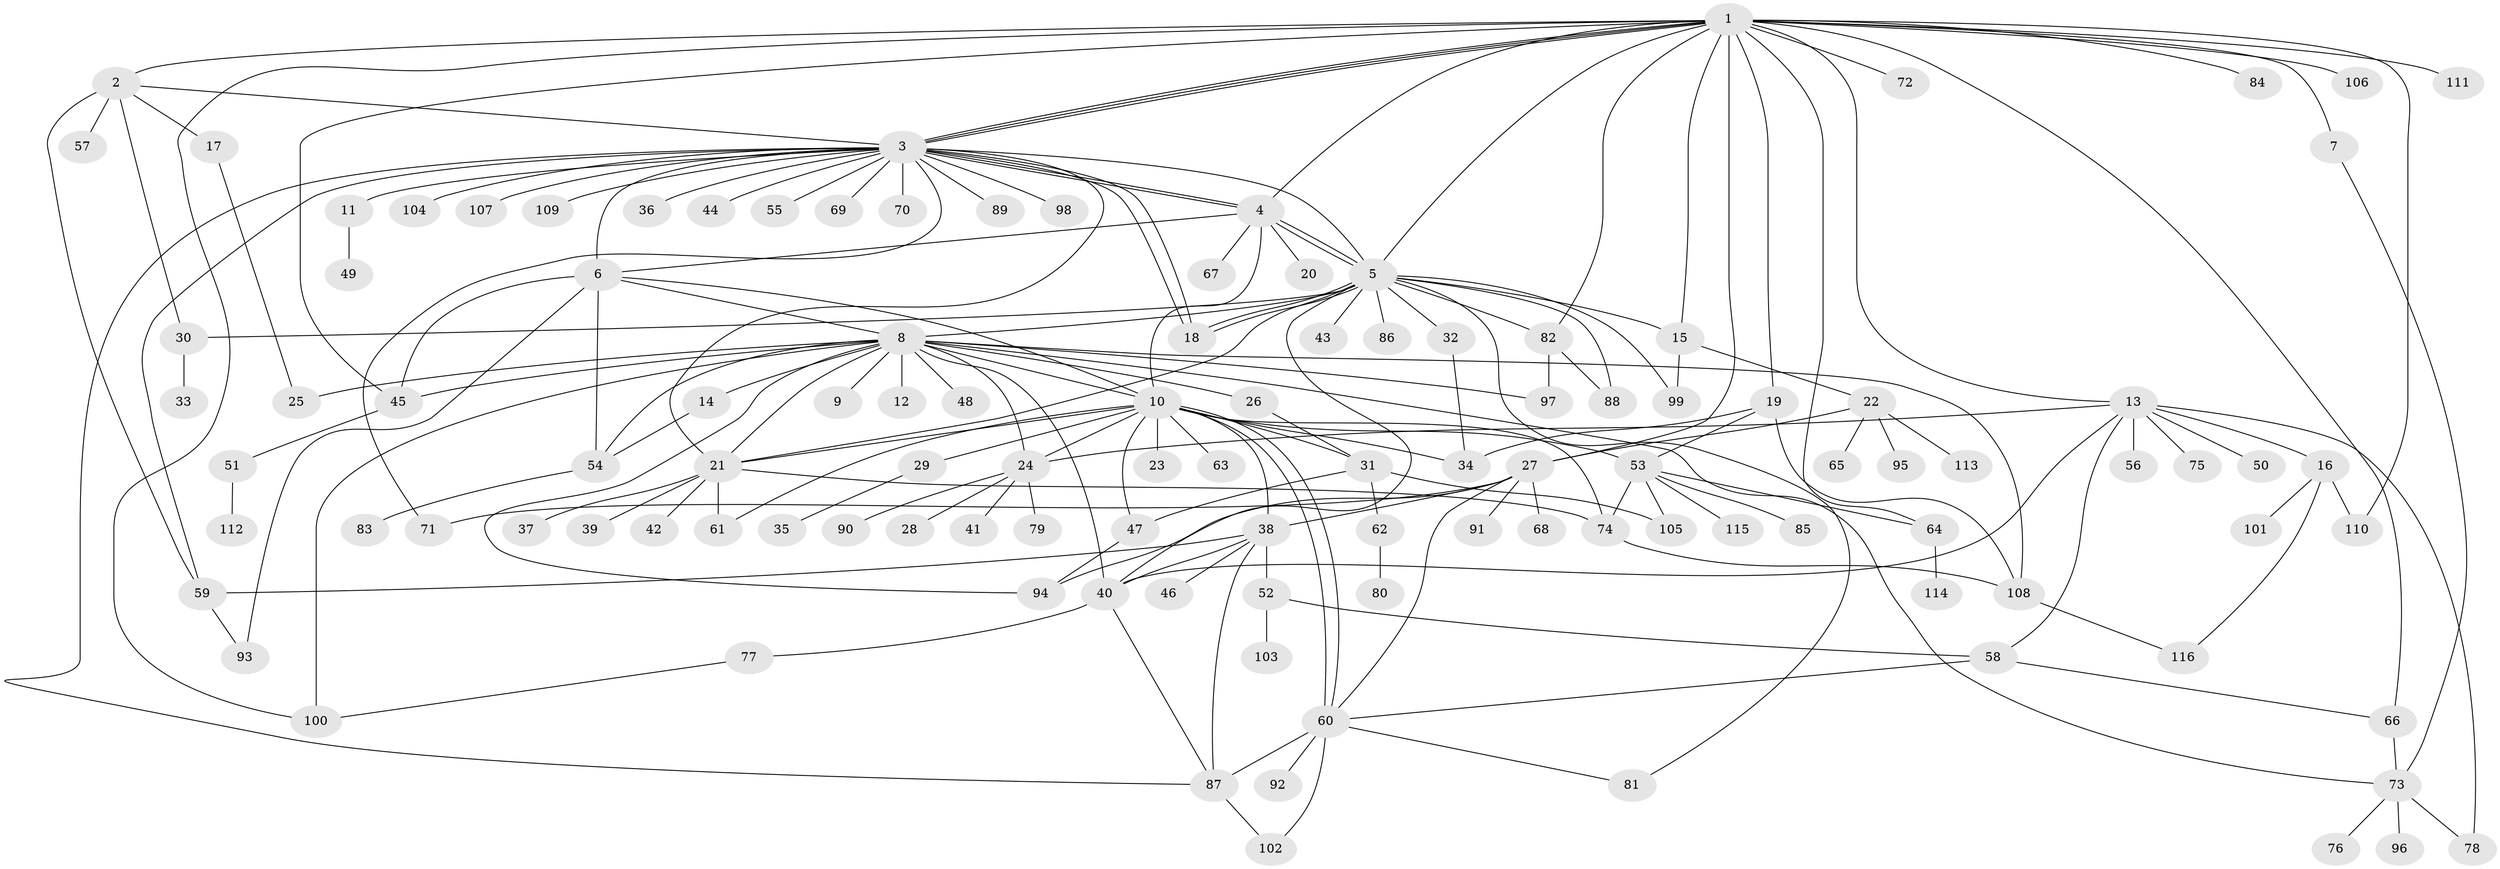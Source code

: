 // Generated by graph-tools (version 1.1) at 2025/49/03/09/25 03:49:47]
// undirected, 116 vertices, 186 edges
graph export_dot {
graph [start="1"]
  node [color=gray90,style=filled];
  1;
  2;
  3;
  4;
  5;
  6;
  7;
  8;
  9;
  10;
  11;
  12;
  13;
  14;
  15;
  16;
  17;
  18;
  19;
  20;
  21;
  22;
  23;
  24;
  25;
  26;
  27;
  28;
  29;
  30;
  31;
  32;
  33;
  34;
  35;
  36;
  37;
  38;
  39;
  40;
  41;
  42;
  43;
  44;
  45;
  46;
  47;
  48;
  49;
  50;
  51;
  52;
  53;
  54;
  55;
  56;
  57;
  58;
  59;
  60;
  61;
  62;
  63;
  64;
  65;
  66;
  67;
  68;
  69;
  70;
  71;
  72;
  73;
  74;
  75;
  76;
  77;
  78;
  79;
  80;
  81;
  82;
  83;
  84;
  85;
  86;
  87;
  88;
  89;
  90;
  91;
  92;
  93;
  94;
  95;
  96;
  97;
  98;
  99;
  100;
  101;
  102;
  103;
  104;
  105;
  106;
  107;
  108;
  109;
  110;
  111;
  112;
  113;
  114;
  115;
  116;
  1 -- 2;
  1 -- 3;
  1 -- 3;
  1 -- 3;
  1 -- 4;
  1 -- 5;
  1 -- 7;
  1 -- 13;
  1 -- 15;
  1 -- 19;
  1 -- 27;
  1 -- 45;
  1 -- 64;
  1 -- 66;
  1 -- 72;
  1 -- 82;
  1 -- 84;
  1 -- 100;
  1 -- 106;
  1 -- 110;
  1 -- 111;
  2 -- 3;
  2 -- 17;
  2 -- 30;
  2 -- 57;
  2 -- 59;
  3 -- 4;
  3 -- 4;
  3 -- 5;
  3 -- 6;
  3 -- 11;
  3 -- 18;
  3 -- 18;
  3 -- 21;
  3 -- 36;
  3 -- 44;
  3 -- 55;
  3 -- 59;
  3 -- 69;
  3 -- 70;
  3 -- 71;
  3 -- 87;
  3 -- 89;
  3 -- 98;
  3 -- 104;
  3 -- 107;
  3 -- 109;
  4 -- 5;
  4 -- 5;
  4 -- 6;
  4 -- 10;
  4 -- 20;
  4 -- 67;
  5 -- 8;
  5 -- 15;
  5 -- 18;
  5 -- 18;
  5 -- 21;
  5 -- 30;
  5 -- 32;
  5 -- 40;
  5 -- 43;
  5 -- 81;
  5 -- 82;
  5 -- 86;
  5 -- 88;
  5 -- 99;
  6 -- 8;
  6 -- 10;
  6 -- 45;
  6 -- 54;
  6 -- 93;
  7 -- 73;
  8 -- 9;
  8 -- 10;
  8 -- 12;
  8 -- 14;
  8 -- 21;
  8 -- 24;
  8 -- 25;
  8 -- 26;
  8 -- 40;
  8 -- 45;
  8 -- 48;
  8 -- 54;
  8 -- 73;
  8 -- 94;
  8 -- 97;
  8 -- 100;
  8 -- 108;
  10 -- 21;
  10 -- 23;
  10 -- 24;
  10 -- 29;
  10 -- 31;
  10 -- 34;
  10 -- 38;
  10 -- 47;
  10 -- 53;
  10 -- 60;
  10 -- 60;
  10 -- 61;
  10 -- 63;
  10 -- 74;
  11 -- 49;
  13 -- 16;
  13 -- 24;
  13 -- 40;
  13 -- 50;
  13 -- 56;
  13 -- 58;
  13 -- 75;
  13 -- 78;
  14 -- 54;
  15 -- 22;
  15 -- 99;
  16 -- 101;
  16 -- 110;
  16 -- 116;
  17 -- 25;
  19 -- 34;
  19 -- 53;
  19 -- 108;
  21 -- 37;
  21 -- 39;
  21 -- 42;
  21 -- 61;
  21 -- 74;
  22 -- 27;
  22 -- 65;
  22 -- 95;
  22 -- 113;
  24 -- 28;
  24 -- 41;
  24 -- 79;
  24 -- 90;
  26 -- 31;
  27 -- 38;
  27 -- 60;
  27 -- 68;
  27 -- 71;
  27 -- 91;
  27 -- 94;
  29 -- 35;
  30 -- 33;
  31 -- 47;
  31 -- 62;
  31 -- 105;
  32 -- 34;
  38 -- 40;
  38 -- 46;
  38 -- 52;
  38 -- 59;
  38 -- 87;
  40 -- 77;
  40 -- 87;
  45 -- 51;
  47 -- 94;
  51 -- 112;
  52 -- 58;
  52 -- 103;
  53 -- 64;
  53 -- 74;
  53 -- 85;
  53 -- 105;
  53 -- 115;
  54 -- 83;
  58 -- 60;
  58 -- 66;
  59 -- 93;
  60 -- 81;
  60 -- 87;
  60 -- 92;
  60 -- 102;
  62 -- 80;
  64 -- 114;
  66 -- 73;
  73 -- 76;
  73 -- 78;
  73 -- 96;
  74 -- 108;
  77 -- 100;
  82 -- 88;
  82 -- 97;
  87 -- 102;
  108 -- 116;
}
